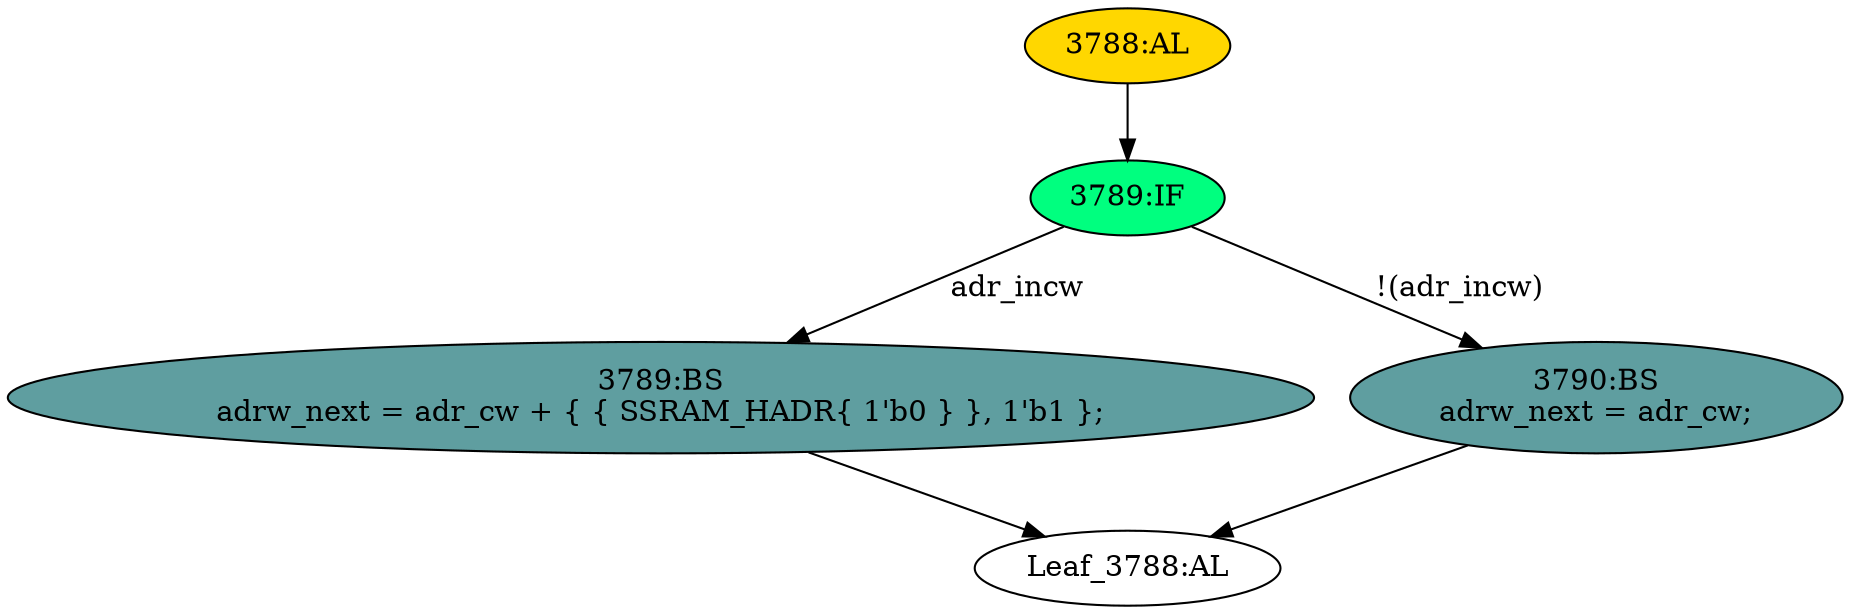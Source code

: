 strict digraph "" {
	node [label="\N"];
	"3788:AL"	 [ast="<pyverilog.vparser.ast.Always object at 0x7f13b5568650>",
		clk_sens=False,
		fillcolor=gold,
		label="3788:AL",
		sens="['adr_incw', 'adr_cw']",
		statements="[]",
		style=filled,
		typ=Always,
		use_var="['adr_incw', 'adr_cw']"];
	"3789:IF"	 [ast="<pyverilog.vparser.ast.IfStatement object at 0x7f13b55687d0>",
		fillcolor=springgreen,
		label="3789:IF",
		statements="[]",
		style=filled,
		typ=IfStatement];
	"3788:AL" -> "3789:IF"	 [cond="[]",
		lineno=None];
	"3789:BS"	 [ast="<pyverilog.vparser.ast.BlockingSubstitution object at 0x7f13b5568cd0>",
		fillcolor=cadetblue,
		label="3789:BS
adrw_next = adr_cw + { { SSRAM_HADR{ 1'b0 } }, 1'b1 };",
		statements="[<pyverilog.vparser.ast.BlockingSubstitution object at 0x7f13b5568cd0>]",
		style=filled,
		typ=BlockingSubstitution];
	"Leaf_3788:AL"	 [def_var="['adrw_next']",
		label="Leaf_3788:AL"];
	"3789:BS" -> "Leaf_3788:AL"	 [cond="[]",
		lineno=None];
	"3789:IF" -> "3789:BS"	 [cond="['adr_incw']",
		label=adr_incw,
		lineno=3789];
	"3790:BS"	 [ast="<pyverilog.vparser.ast.BlockingSubstitution object at 0x7f13b5568850>",
		fillcolor=cadetblue,
		label="3790:BS
adrw_next = adr_cw;",
		statements="[<pyverilog.vparser.ast.BlockingSubstitution object at 0x7f13b5568850>]",
		style=filled,
		typ=BlockingSubstitution];
	"3789:IF" -> "3790:BS"	 [cond="['adr_incw']",
		label="!(adr_incw)",
		lineno=3789];
	"3790:BS" -> "Leaf_3788:AL"	 [cond="[]",
		lineno=None];
}
